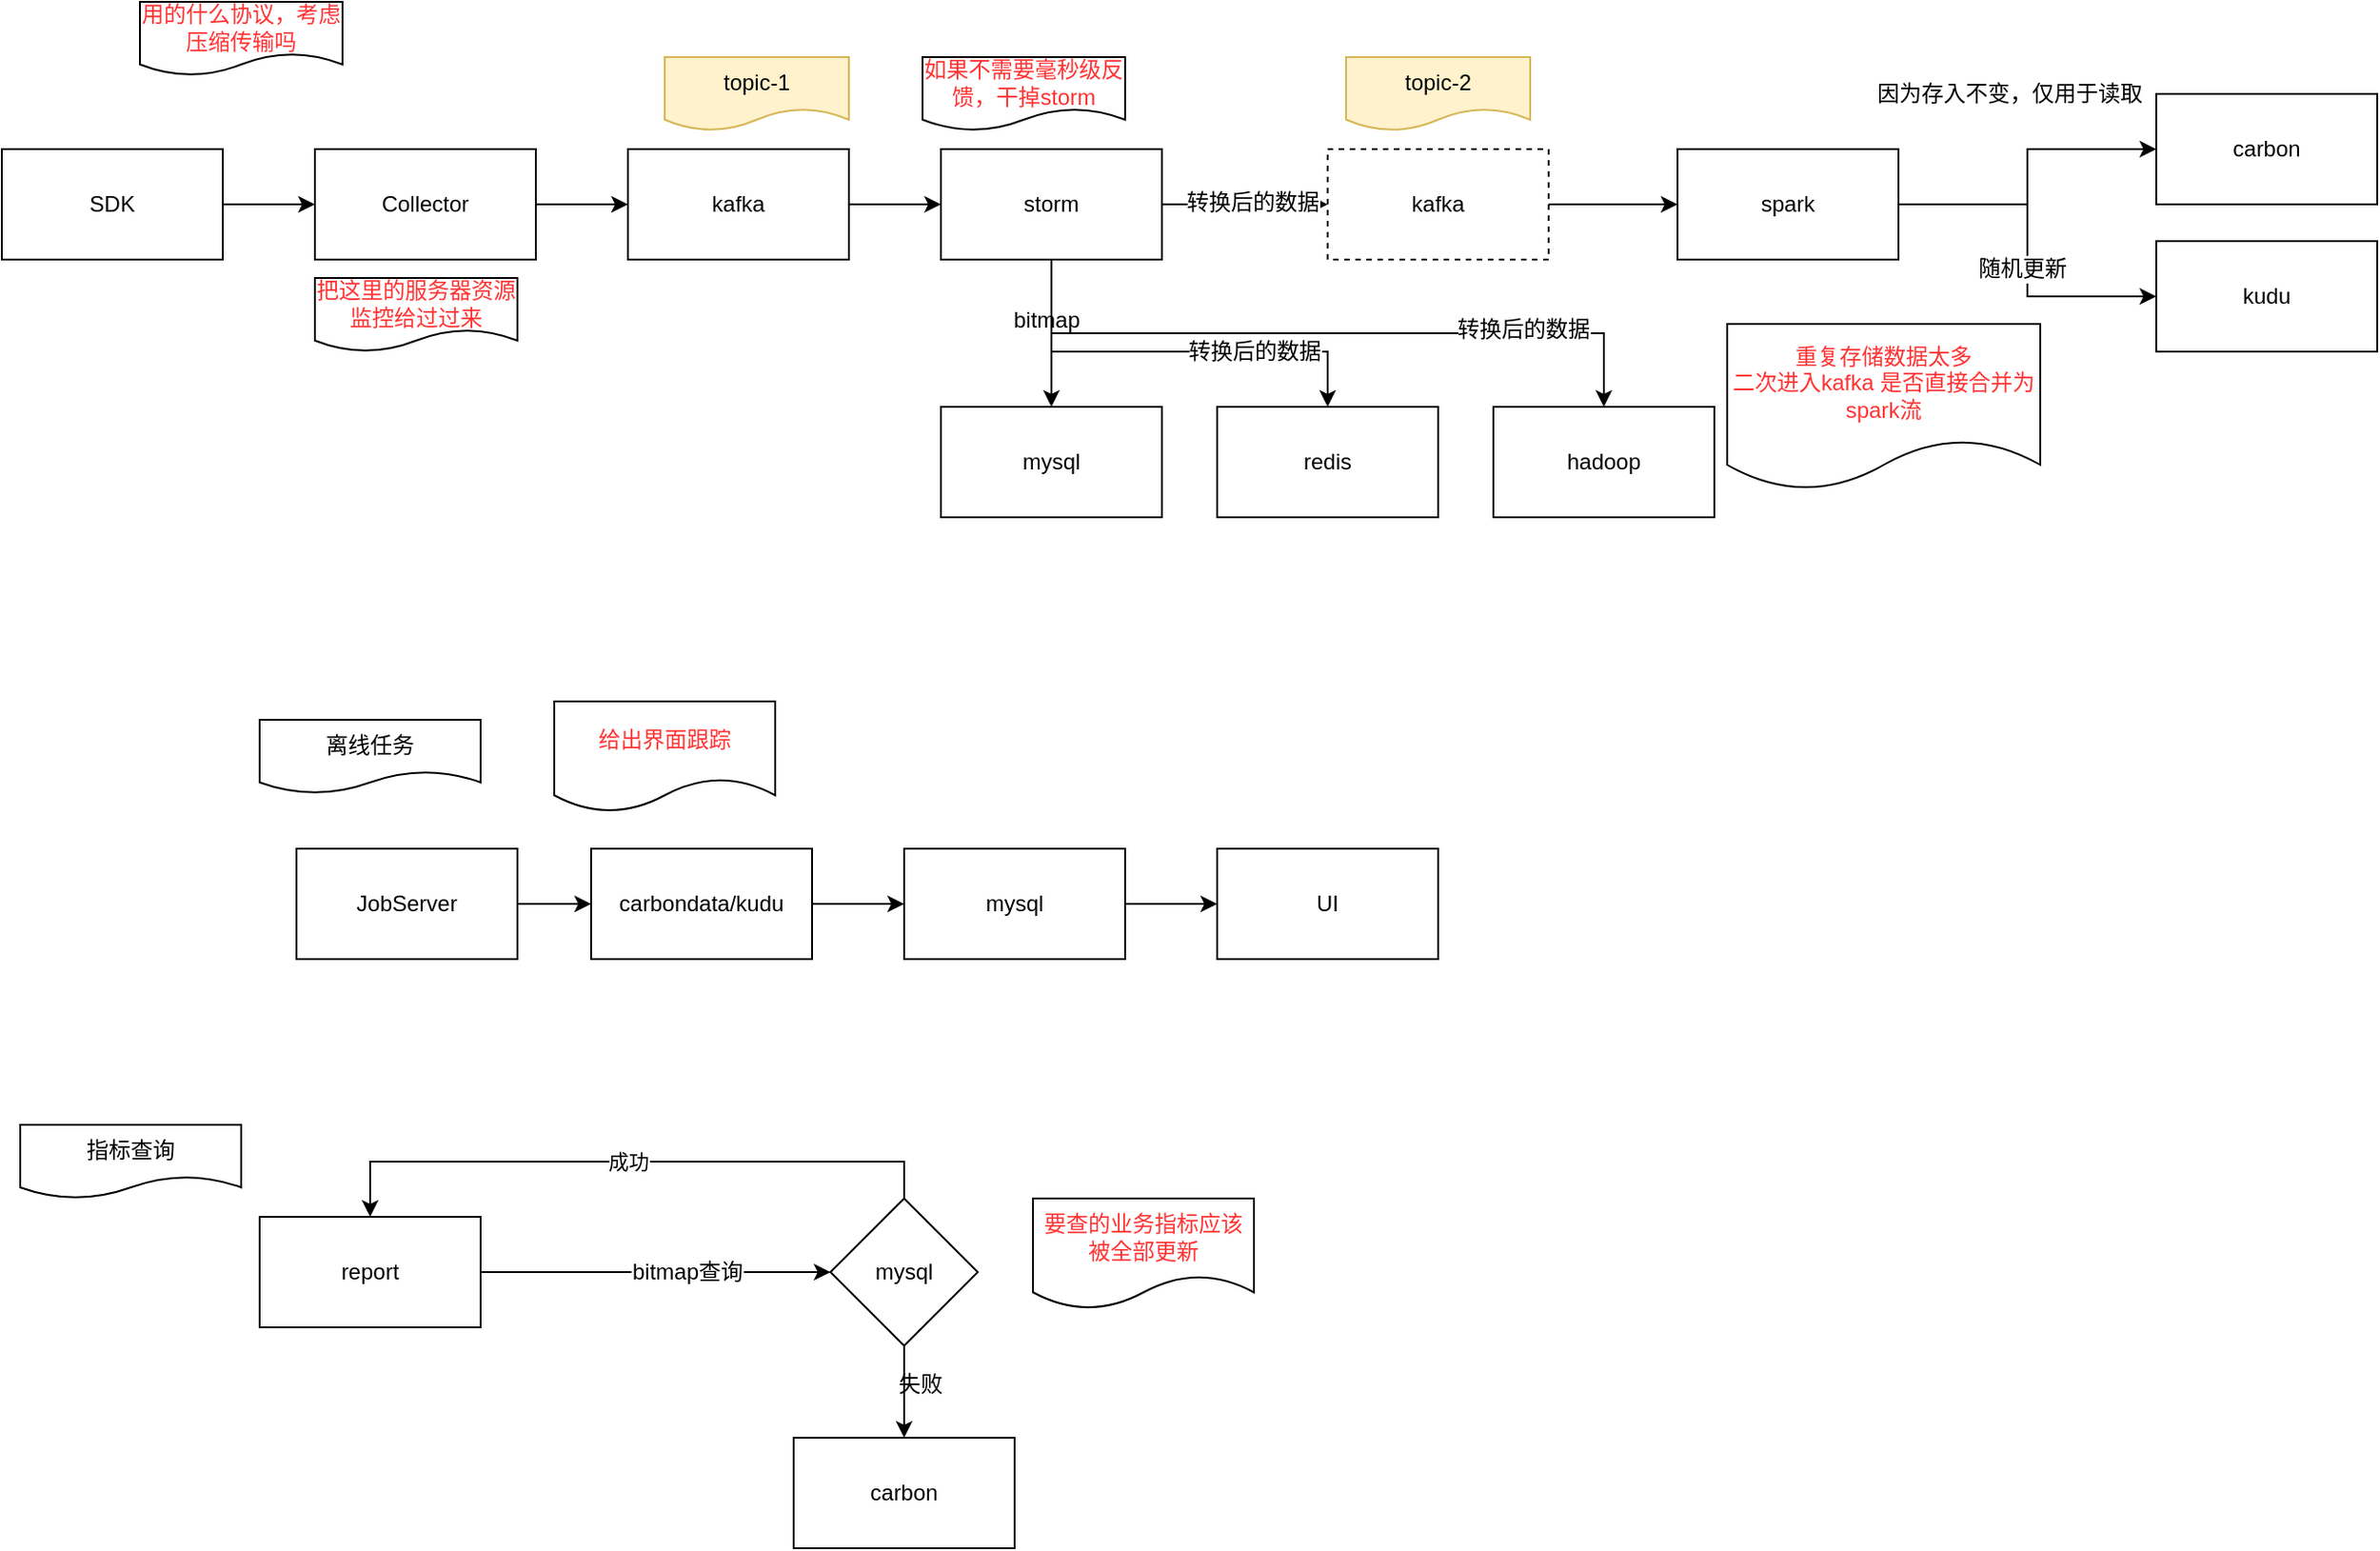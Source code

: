 <mxfile version="10.5.9" type="github"><diagram id="JJzPoOaJo9glF6RB43W-" name="Page-1"><mxGraphModel dx="1985" dy="652" grid="1" gridSize="10" guides="1" tooltips="1" connect="1" arrows="1" fold="1" page="1" pageScale="1" pageWidth="827" pageHeight="1169" math="0" shadow="0"><root><mxCell id="0"/><mxCell id="1" parent="0"/><mxCell id="-ZVchvUeTNmQOg57YFdY-2" value="" style="edgeStyle=orthogonalEdgeStyle;rounded=0;orthogonalLoop=1;jettySize=auto;html=1;" edge="1" parent="1" source="M0A0r94msIlCVgCCuZFl-1" target="-ZVchvUeTNmQOg57YFdY-1"><mxGeometry relative="1" as="geometry"/></mxCell><mxCell id="M0A0r94msIlCVgCCuZFl-1" value="&lt;span lang=&quot;EN-US&quot;&gt;Collector&lt;/span&gt;" style="rounded=0;whiteSpace=wrap;html=1;" parent="1" vertex="1"><mxGeometry x="60" y="100" width="120" height="60" as="geometry"/></mxCell><mxCell id="-ZVchvUeTNmQOg57YFdY-4" value="" style="edgeStyle=orthogonalEdgeStyle;rounded=0;orthogonalLoop=1;jettySize=auto;html=1;" edge="1" parent="1" source="-ZVchvUeTNmQOg57YFdY-1" target="-ZVchvUeTNmQOg57YFdY-3"><mxGeometry relative="1" as="geometry"/></mxCell><mxCell id="-ZVchvUeTNmQOg57YFdY-1" value="kafka" style="rounded=0;whiteSpace=wrap;html=1;" vertex="1" parent="1"><mxGeometry x="230" y="100" width="120" height="60" as="geometry"/></mxCell><mxCell id="-ZVchvUeTNmQOg57YFdY-6" value="" style="edgeStyle=orthogonalEdgeStyle;rounded=0;orthogonalLoop=1;jettySize=auto;html=1;" edge="1" parent="1" source="-ZVchvUeTNmQOg57YFdY-3" target="-ZVchvUeTNmQOg57YFdY-5"><mxGeometry relative="1" as="geometry"/></mxCell><mxCell id="-ZVchvUeTNmQOg57YFdY-19" value="转换后的数据" style="text;html=1;resizable=0;points=[];align=center;verticalAlign=middle;labelBackgroundColor=#ffffff;" vertex="1" connectable="0" parent="-ZVchvUeTNmQOg57YFdY-6"><mxGeometry x="0.075" y="1" relative="1" as="geometry"><mxPoint as="offset"/></mxGeometry></mxCell><mxCell id="-ZVchvUeTNmQOg57YFdY-10" value="" style="edgeStyle=orthogonalEdgeStyle;rounded=0;orthogonalLoop=1;jettySize=auto;html=1;" edge="1" parent="1" source="-ZVchvUeTNmQOg57YFdY-3" target="-ZVchvUeTNmQOg57YFdY-9"><mxGeometry relative="1" as="geometry"/></mxCell><mxCell id="-ZVchvUeTNmQOg57YFdY-11" value="bitmap" style="text;html=1;resizable=0;points=[];align=center;verticalAlign=middle;labelBackgroundColor=#ffffff;" vertex="1" connectable="0" parent="-ZVchvUeTNmQOg57YFdY-10"><mxGeometry x="-0.175" y="-3" relative="1" as="geometry"><mxPoint as="offset"/></mxGeometry></mxCell><mxCell id="-ZVchvUeTNmQOg57YFdY-13" style="edgeStyle=orthogonalEdgeStyle;rounded=0;orthogonalLoop=1;jettySize=auto;html=1;exitX=0.5;exitY=1;exitDx=0;exitDy=0;" edge="1" parent="1" source="-ZVchvUeTNmQOg57YFdY-3" target="-ZVchvUeTNmQOg57YFdY-12"><mxGeometry relative="1" as="geometry"><Array as="points"><mxPoint x="460" y="210"/><mxPoint x="610" y="210"/></Array></mxGeometry></mxCell><mxCell id="-ZVchvUeTNmQOg57YFdY-16" style="edgeStyle=orthogonalEdgeStyle;rounded=0;orthogonalLoop=1;jettySize=auto;html=1;exitX=0.5;exitY=1;exitDx=0;exitDy=0;entryX=0.5;entryY=0;entryDx=0;entryDy=0;" edge="1" parent="1" source="-ZVchvUeTNmQOg57YFdY-3" target="-ZVchvUeTNmQOg57YFdY-15"><mxGeometry relative="1" as="geometry"/></mxCell><mxCell id="-ZVchvUeTNmQOg57YFdY-17" value="转换后的数据" style="text;html=1;resizable=0;points=[];align=center;verticalAlign=middle;labelBackgroundColor=#ffffff;" vertex="1" connectable="0" parent="-ZVchvUeTNmQOg57YFdY-16"><mxGeometry x="0.558" y="2" relative="1" as="geometry"><mxPoint as="offset"/></mxGeometry></mxCell><mxCell id="-ZVchvUeTNmQOg57YFdY-18" value="转换后的数据" style="text;html=1;resizable=0;points=[];align=center;verticalAlign=middle;labelBackgroundColor=#ffffff;" vertex="1" connectable="0" parent="-ZVchvUeTNmQOg57YFdY-16"><mxGeometry x="-0.237" y="4" relative="1" as="geometry"><mxPoint x="5" y="14" as="offset"/></mxGeometry></mxCell><mxCell id="-ZVchvUeTNmQOg57YFdY-3" value="storm" style="rounded=0;whiteSpace=wrap;html=1;" vertex="1" parent="1"><mxGeometry x="400" y="100" width="120" height="60" as="geometry"/></mxCell><mxCell id="-ZVchvUeTNmQOg57YFdY-9" value="mysql" style="rounded=0;whiteSpace=wrap;html=1;" vertex="1" parent="1"><mxGeometry x="400" y="240" width="120" height="60" as="geometry"/></mxCell><mxCell id="-ZVchvUeTNmQOg57YFdY-8" value="" style="edgeStyle=orthogonalEdgeStyle;rounded=0;orthogonalLoop=1;jettySize=auto;html=1;" edge="1" parent="1" source="-ZVchvUeTNmQOg57YFdY-5" target="-ZVchvUeTNmQOg57YFdY-7"><mxGeometry relative="1" as="geometry"/></mxCell><mxCell id="-ZVchvUeTNmQOg57YFdY-5" value="kafka" style="rounded=0;whiteSpace=wrap;html=1;dashed=1;" vertex="1" parent="1"><mxGeometry x="610" y="100" width="120" height="60" as="geometry"/></mxCell><mxCell id="-ZVchvUeTNmQOg57YFdY-21" value="" style="edgeStyle=orthogonalEdgeStyle;rounded=0;orthogonalLoop=1;jettySize=auto;html=1;" edge="1" parent="1" source="-ZVchvUeTNmQOg57YFdY-7" target="-ZVchvUeTNmQOg57YFdY-20"><mxGeometry relative="1" as="geometry"/></mxCell><mxCell id="-ZVchvUeTNmQOg57YFdY-24" value="因为存入不变，仅用于读取" style="text;html=1;resizable=0;points=[];align=center;verticalAlign=middle;labelBackgroundColor=#ffffff;" vertex="1" connectable="0" parent="-ZVchvUeTNmQOg57YFdY-21"><mxGeometry x="0.377" relative="1" as="geometry"><mxPoint x="-27" y="-30" as="offset"/></mxGeometry></mxCell><mxCell id="-ZVchvUeTNmQOg57YFdY-23" style="edgeStyle=orthogonalEdgeStyle;rounded=0;orthogonalLoop=1;jettySize=auto;html=1;exitX=1;exitY=0.5;exitDx=0;exitDy=0;entryX=0;entryY=0.5;entryDx=0;entryDy=0;" edge="1" parent="1" source="-ZVchvUeTNmQOg57YFdY-7" target="-ZVchvUeTNmQOg57YFdY-22"><mxGeometry relative="1" as="geometry"/></mxCell><mxCell id="-ZVchvUeTNmQOg57YFdY-25" value="随机更新" style="text;html=1;resizable=0;points=[];align=center;verticalAlign=middle;labelBackgroundColor=#ffffff;" vertex="1" connectable="0" parent="-ZVchvUeTNmQOg57YFdY-23"><mxGeometry x="0.105" y="-3" relative="1" as="geometry"><mxPoint as="offset"/></mxGeometry></mxCell><mxCell id="-ZVchvUeTNmQOg57YFdY-7" value="spark" style="rounded=0;whiteSpace=wrap;html=1;" vertex="1" parent="1"><mxGeometry x="800" y="100" width="120" height="60" as="geometry"/></mxCell><mxCell id="-ZVchvUeTNmQOg57YFdY-20" value="carbon" style="rounded=0;whiteSpace=wrap;html=1;" vertex="1" parent="1"><mxGeometry x="1060" y="70" width="120" height="60" as="geometry"/></mxCell><mxCell id="-ZVchvUeTNmQOg57YFdY-12" value="redis&lt;br&gt;" style="rounded=0;whiteSpace=wrap;html=1;" vertex="1" parent="1"><mxGeometry x="550" y="240" width="120" height="60" as="geometry"/></mxCell><mxCell id="-ZVchvUeTNmQOg57YFdY-14" value="topic-1" style="shape=document;whiteSpace=wrap;html=1;boundedLbl=1;fillColor=#fff2cc;strokeColor=#d6b656;" vertex="1" parent="1"><mxGeometry x="250" y="50" width="100" height="40" as="geometry"/></mxCell><mxCell id="-ZVchvUeTNmQOg57YFdY-15" value="hadoop&lt;br&gt;" style="rounded=0;whiteSpace=wrap;html=1;" vertex="1" parent="1"><mxGeometry x="700" y="240" width="120" height="60" as="geometry"/></mxCell><mxCell id="-ZVchvUeTNmQOg57YFdY-22" value="kudu" style="rounded=0;whiteSpace=wrap;html=1;" vertex="1" parent="1"><mxGeometry x="1060" y="150" width="120" height="60" as="geometry"/></mxCell><mxCell id="-ZVchvUeTNmQOg57YFdY-28" value="" style="edgeStyle=orthogonalEdgeStyle;rounded=0;orthogonalLoop=1;jettySize=auto;html=1;entryX=0;entryY=0.5;entryDx=0;entryDy=0;" edge="1" parent="1" source="-ZVchvUeTNmQOg57YFdY-26" target="M0A0r94msIlCVgCCuZFl-1"><mxGeometry relative="1" as="geometry"><mxPoint x="10" y="130" as="targetPoint"/></mxGeometry></mxCell><mxCell id="-ZVchvUeTNmQOg57YFdY-26" value="SDK" style="rounded=0;whiteSpace=wrap;html=1;" vertex="1" parent="1"><mxGeometry x="-110" y="100" width="120" height="60" as="geometry"/></mxCell><mxCell id="-ZVchvUeTNmQOg57YFdY-29" value="topic-2" style="shape=document;whiteSpace=wrap;html=1;boundedLbl=1;fillColor=#fff2cc;strokeColor=#d6b656;" vertex="1" parent="1"><mxGeometry x="620" y="50" width="100" height="40" as="geometry"/></mxCell><mxCell id="-ZVchvUeTNmQOg57YFdY-32" value="" style="edgeStyle=orthogonalEdgeStyle;rounded=0;orthogonalLoop=1;jettySize=auto;html=1;entryX=0;entryY=0.5;entryDx=0;entryDy=0;" edge="1" parent="1" source="-ZVchvUeTNmQOg57YFdY-30" target="-ZVchvUeTNmQOg57YFdY-35"><mxGeometry relative="1" as="geometry"/></mxCell><mxCell id="-ZVchvUeTNmQOg57YFdY-30" value="JobServer" style="rounded=0;whiteSpace=wrap;html=1;" vertex="1" parent="1"><mxGeometry x="50" y="480" width="120" height="60" as="geometry"/></mxCell><mxCell id="-ZVchvUeTNmQOg57YFdY-34" value="" style="edgeStyle=orthogonalEdgeStyle;rounded=0;orthogonalLoop=1;jettySize=auto;html=1;" edge="1" parent="1" source="-ZVchvUeTNmQOg57YFdY-31" target="-ZVchvUeTNmQOg57YFdY-33"><mxGeometry relative="1" as="geometry"/></mxCell><mxCell id="-ZVchvUeTNmQOg57YFdY-31" value="mysql" style="rounded=0;whiteSpace=wrap;html=1;" vertex="1" parent="1"><mxGeometry x="380" y="480" width="120" height="60" as="geometry"/></mxCell><mxCell id="-ZVchvUeTNmQOg57YFdY-33" value="UI" style="rounded=0;whiteSpace=wrap;html=1;" vertex="1" parent="1"><mxGeometry x="550" y="480" width="120" height="60" as="geometry"/></mxCell><mxCell id="-ZVchvUeTNmQOg57YFdY-37" value="" style="edgeStyle=orthogonalEdgeStyle;rounded=0;orthogonalLoop=1;jettySize=auto;html=1;" edge="1" parent="1" source="-ZVchvUeTNmQOg57YFdY-35" target="-ZVchvUeTNmQOg57YFdY-31"><mxGeometry relative="1" as="geometry"/></mxCell><mxCell id="-ZVchvUeTNmQOg57YFdY-35" value="carbondata/kudu" style="rounded=0;whiteSpace=wrap;html=1;" vertex="1" parent="1"><mxGeometry x="210" y="480" width="120" height="60" as="geometry"/></mxCell><mxCell id="-ZVchvUeTNmQOg57YFdY-38" value="离线任务" style="shape=document;whiteSpace=wrap;html=1;boundedLbl=1;" vertex="1" parent="1"><mxGeometry x="30" y="410" width="120" height="40" as="geometry"/></mxCell><mxCell id="-ZVchvUeTNmQOg57YFdY-39" value="指标查询" style="shape=document;whiteSpace=wrap;html=1;boundedLbl=1;" vertex="1" parent="1"><mxGeometry x="-100" y="630" width="120" height="40" as="geometry"/></mxCell><mxCell id="-ZVchvUeTNmQOg57YFdY-42" value="" style="edgeStyle=orthogonalEdgeStyle;rounded=0;orthogonalLoop=1;jettySize=auto;html=1;" edge="1" parent="1" source="-ZVchvUeTNmQOg57YFdY-40"><mxGeometry relative="1" as="geometry"><mxPoint x="340" y="710" as="targetPoint"/></mxGeometry></mxCell><mxCell id="-ZVchvUeTNmQOg57YFdY-51" value="bitmap查询" style="text;html=1;resizable=0;points=[];align=center;verticalAlign=middle;labelBackgroundColor=#ffffff;" vertex="1" connectable="0" parent="-ZVchvUeTNmQOg57YFdY-42"><mxGeometry x="0.179" y="1" relative="1" as="geometry"><mxPoint as="offset"/></mxGeometry></mxCell><mxCell id="-ZVchvUeTNmQOg57YFdY-40" value="report" style="rounded=0;whiteSpace=wrap;html=1;" vertex="1" parent="1"><mxGeometry x="30" y="680" width="120" height="60" as="geometry"/></mxCell><mxCell id="-ZVchvUeTNmQOg57YFdY-43" value="carbon" style="rounded=0;whiteSpace=wrap;html=1;" vertex="1" parent="1"><mxGeometry x="320" y="800" width="120" height="60" as="geometry"/></mxCell><mxCell id="-ZVchvUeTNmQOg57YFdY-48" value="" style="edgeStyle=orthogonalEdgeStyle;rounded=0;orthogonalLoop=1;jettySize=auto;html=1;" edge="1" parent="1" source="-ZVchvUeTNmQOg57YFdY-45" target="-ZVchvUeTNmQOg57YFdY-43"><mxGeometry relative="1" as="geometry"/></mxCell><mxCell id="-ZVchvUeTNmQOg57YFdY-49" value="成功" style="edgeStyle=orthogonalEdgeStyle;rounded=0;orthogonalLoop=1;jettySize=auto;html=1;entryX=0.5;entryY=0;entryDx=0;entryDy=0;exitX=0.5;exitY=0;exitDx=0;exitDy=0;" edge="1" parent="1" source="-ZVchvUeTNmQOg57YFdY-45" target="-ZVchvUeTNmQOg57YFdY-40"><mxGeometry relative="1" as="geometry"/></mxCell><mxCell id="-ZVchvUeTNmQOg57YFdY-45" value="mysql" style="rhombus;whiteSpace=wrap;html=1;" vertex="1" parent="1"><mxGeometry x="340" y="670" width="80" height="80" as="geometry"/></mxCell><mxCell id="-ZVchvUeTNmQOg57YFdY-50" value="失败&lt;br&gt;&lt;br&gt;" style="text;html=1;resizable=0;points=[];autosize=1;align=left;verticalAlign=top;spacingTop=-4;" vertex="1" parent="1"><mxGeometry x="375" y="761" width="40" height="30" as="geometry"/></mxCell><mxCell id="-ZVchvUeTNmQOg57YFdY-52" value="要查的业务指标应该被全部更新" style="shape=document;whiteSpace=wrap;html=1;boundedLbl=1;fontColor=#FF3333;" vertex="1" parent="1"><mxGeometry x="450" y="670" width="120" height="60" as="geometry"/></mxCell><mxCell id="-ZVchvUeTNmQOg57YFdY-53" value="给出界面跟踪" style="shape=document;whiteSpace=wrap;html=1;boundedLbl=1;fontColor=#FF3333;" vertex="1" parent="1"><mxGeometry x="190" y="400" width="120" height="60" as="geometry"/></mxCell><mxCell id="-ZVchvUeTNmQOg57YFdY-54" value="用的什么协议，考虑压缩传输吗" style="shape=document;whiteSpace=wrap;html=1;boundedLbl=1;fontColor=#FF3333;" vertex="1" parent="1"><mxGeometry x="-35" y="20" width="110" height="40" as="geometry"/></mxCell><mxCell id="-ZVchvUeTNmQOg57YFdY-55" value="把这里的服务器资源监控给过过来" style="shape=document;whiteSpace=wrap;html=1;boundedLbl=1;fontColor=#FF3333;" vertex="1" parent="1"><mxGeometry x="60" y="170" width="110" height="40" as="geometry"/></mxCell><mxCell id="-ZVchvUeTNmQOg57YFdY-56" value="如果不需要毫秒级反馈，干掉storm" style="shape=document;whiteSpace=wrap;html=1;boundedLbl=1;fontColor=#FF3333;" vertex="1" parent="1"><mxGeometry x="390" y="50" width="110" height="40" as="geometry"/></mxCell><mxCell id="-ZVchvUeTNmQOg57YFdY-57" value="重复存储数据太多&lt;br&gt;二次进入kafka 是否直接合并为spark流&lt;br&gt;" style="shape=document;whiteSpace=wrap;html=1;boundedLbl=1;fontColor=#FF3333;" vertex="1" parent="1"><mxGeometry x="827" y="195" width="170" height="90" as="geometry"/></mxCell></root></mxGraphModel></diagram></mxfile>